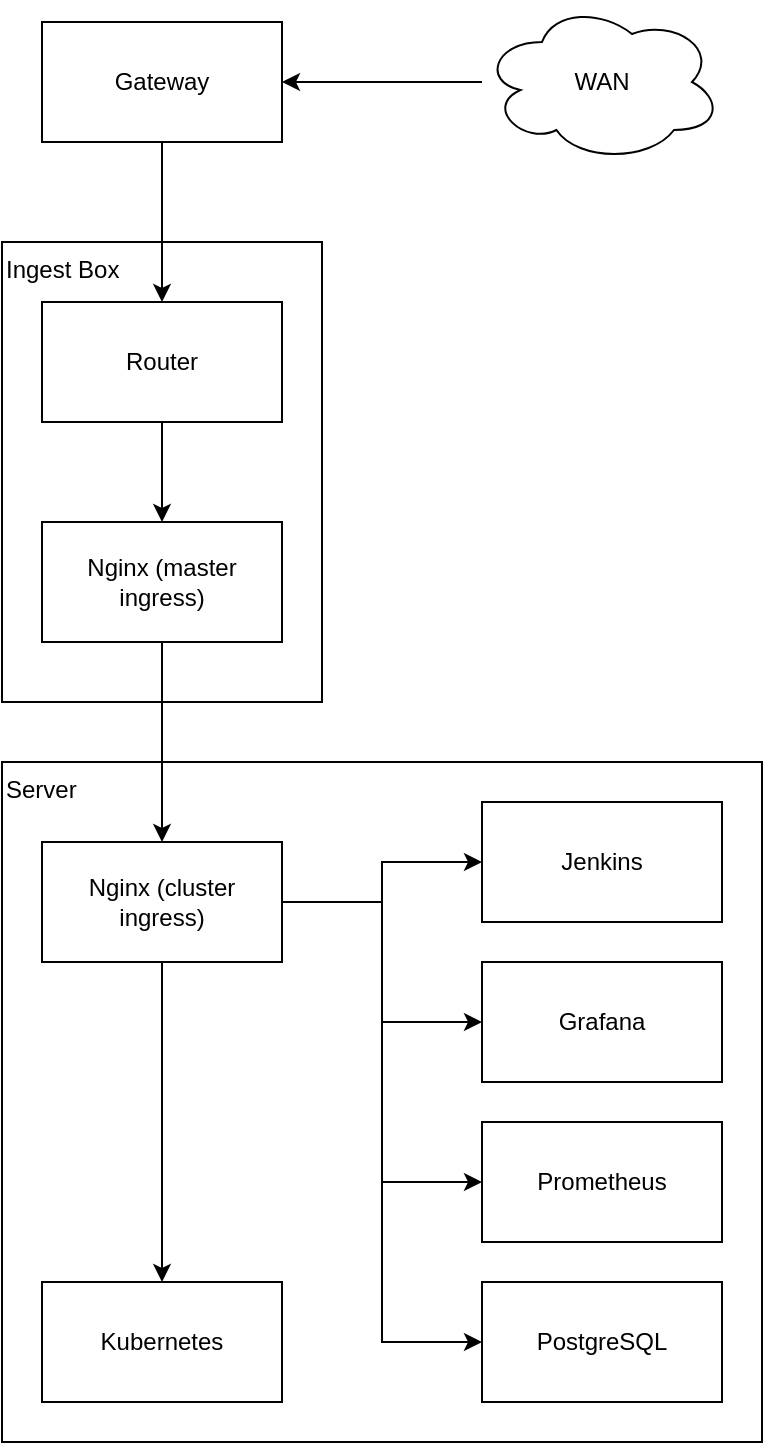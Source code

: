 <mxfile version="26.1.1">
  <diagram name="Page-1" id="7zDB3nnWKuXRboTSVOsj">
    <mxGraphModel dx="1195" dy="685" grid="1" gridSize="10" guides="1" tooltips="1" connect="1" arrows="1" fold="1" page="1" pageScale="1" pageWidth="850" pageHeight="1100" math="0" shadow="0">
      <root>
        <mxCell id="0" />
        <mxCell id="1" parent="0" />
        <mxCell id="CtXaImeG_Hmy869pqJIJ-9" value="&lt;div align=&quot;left&quot;&gt;Server&lt;/div&gt;" style="rounded=0;whiteSpace=wrap;html=1;align=left;verticalAlign=top;" vertex="1" parent="1">
          <mxGeometry x="260" y="670" width="380" height="340" as="geometry" />
        </mxCell>
        <mxCell id="CtXaImeG_Hmy869pqJIJ-6" value="&lt;div align=&quot;left&quot;&gt;Ingest Box&lt;/div&gt;" style="rounded=0;whiteSpace=wrap;html=1;align=left;verticalAlign=top;" vertex="1" parent="1">
          <mxGeometry x="260" y="410" width="160" height="230" as="geometry" />
        </mxCell>
        <mxCell id="CtXaImeG_Hmy869pqJIJ-3" value="" style="edgeStyle=orthogonalEdgeStyle;rounded=0;orthogonalLoop=1;jettySize=auto;html=1;" edge="1" parent="1" source="CtXaImeG_Hmy869pqJIJ-1" target="CtXaImeG_Hmy869pqJIJ-2">
          <mxGeometry relative="1" as="geometry" />
        </mxCell>
        <mxCell id="CtXaImeG_Hmy869pqJIJ-1" value="WAN" style="ellipse;shape=cloud;whiteSpace=wrap;html=1;" vertex="1" parent="1">
          <mxGeometry x="500" y="290" width="120" height="80" as="geometry" />
        </mxCell>
        <mxCell id="CtXaImeG_Hmy869pqJIJ-5" value="" style="edgeStyle=orthogonalEdgeStyle;rounded=0;orthogonalLoop=1;jettySize=auto;html=1;" edge="1" parent="1" source="CtXaImeG_Hmy869pqJIJ-2" target="CtXaImeG_Hmy869pqJIJ-4">
          <mxGeometry relative="1" as="geometry" />
        </mxCell>
        <mxCell id="CtXaImeG_Hmy869pqJIJ-2" value="Gateway" style="whiteSpace=wrap;html=1;" vertex="1" parent="1">
          <mxGeometry x="280" y="300" width="120" height="60" as="geometry" />
        </mxCell>
        <mxCell id="CtXaImeG_Hmy869pqJIJ-8" value="" style="edgeStyle=orthogonalEdgeStyle;rounded=0;orthogonalLoop=1;jettySize=auto;html=1;" edge="1" parent="1" source="CtXaImeG_Hmy869pqJIJ-4" target="CtXaImeG_Hmy869pqJIJ-7">
          <mxGeometry relative="1" as="geometry" />
        </mxCell>
        <mxCell id="CtXaImeG_Hmy869pqJIJ-4" value="Router" style="whiteSpace=wrap;html=1;" vertex="1" parent="1">
          <mxGeometry x="280" y="440" width="120" height="60" as="geometry" />
        </mxCell>
        <mxCell id="CtXaImeG_Hmy869pqJIJ-7" value="Nginx (master ingress)" style="rounded=0;whiteSpace=wrap;html=1;" vertex="1" parent="1">
          <mxGeometry x="280" y="550" width="120" height="60" as="geometry" />
        </mxCell>
        <mxCell id="CtXaImeG_Hmy869pqJIJ-13" value="" style="edgeStyle=orthogonalEdgeStyle;rounded=0;orthogonalLoop=1;jettySize=auto;html=1;" edge="1" parent="1" source="CtXaImeG_Hmy869pqJIJ-10" target="CtXaImeG_Hmy869pqJIJ-12">
          <mxGeometry relative="1" as="geometry" />
        </mxCell>
        <mxCell id="CtXaImeG_Hmy869pqJIJ-15" value="" style="edgeStyle=orthogonalEdgeStyle;rounded=0;orthogonalLoop=1;jettySize=auto;html=1;" edge="1" parent="1" source="CtXaImeG_Hmy869pqJIJ-10" target="CtXaImeG_Hmy869pqJIJ-14">
          <mxGeometry relative="1" as="geometry" />
        </mxCell>
        <mxCell id="CtXaImeG_Hmy869pqJIJ-17" style="edgeStyle=orthogonalEdgeStyle;rounded=0;orthogonalLoop=1;jettySize=auto;html=1;entryX=0;entryY=0.5;entryDx=0;entryDy=0;" edge="1" parent="1" source="CtXaImeG_Hmy869pqJIJ-10" target="CtXaImeG_Hmy869pqJIJ-16">
          <mxGeometry relative="1" as="geometry" />
        </mxCell>
        <mxCell id="CtXaImeG_Hmy869pqJIJ-19" style="edgeStyle=orthogonalEdgeStyle;rounded=0;orthogonalLoop=1;jettySize=auto;html=1;entryX=0;entryY=0.5;entryDx=0;entryDy=0;" edge="1" parent="1" source="CtXaImeG_Hmy869pqJIJ-10" target="CtXaImeG_Hmy869pqJIJ-18">
          <mxGeometry relative="1" as="geometry" />
        </mxCell>
        <mxCell id="CtXaImeG_Hmy869pqJIJ-21" style="edgeStyle=orthogonalEdgeStyle;rounded=0;orthogonalLoop=1;jettySize=auto;html=1;entryX=0;entryY=0.5;entryDx=0;entryDy=0;" edge="1" parent="1" source="CtXaImeG_Hmy869pqJIJ-10" target="CtXaImeG_Hmy869pqJIJ-20">
          <mxGeometry relative="1" as="geometry" />
        </mxCell>
        <mxCell id="CtXaImeG_Hmy869pqJIJ-10" value="Nginx (cluster ingress)" style="rounded=0;whiteSpace=wrap;html=1;" vertex="1" parent="1">
          <mxGeometry x="280" y="710" width="120" height="60" as="geometry" />
        </mxCell>
        <mxCell id="CtXaImeG_Hmy869pqJIJ-11" style="edgeStyle=orthogonalEdgeStyle;rounded=0;orthogonalLoop=1;jettySize=auto;html=1;entryX=0.5;entryY=0;entryDx=0;entryDy=0;" edge="1" parent="1" source="CtXaImeG_Hmy869pqJIJ-7" target="CtXaImeG_Hmy869pqJIJ-10">
          <mxGeometry relative="1" as="geometry" />
        </mxCell>
        <mxCell id="CtXaImeG_Hmy869pqJIJ-12" value="Jenkins" style="whiteSpace=wrap;html=1;rounded=0;" vertex="1" parent="1">
          <mxGeometry x="500" y="690" width="120" height="60" as="geometry" />
        </mxCell>
        <mxCell id="CtXaImeG_Hmy869pqJIJ-14" value="Kubernetes" style="whiteSpace=wrap;html=1;rounded=0;" vertex="1" parent="1">
          <mxGeometry x="280" y="930" width="120" height="60" as="geometry" />
        </mxCell>
        <mxCell id="CtXaImeG_Hmy869pqJIJ-16" value="Grafana" style="rounded=0;whiteSpace=wrap;html=1;" vertex="1" parent="1">
          <mxGeometry x="500" y="770" width="120" height="60" as="geometry" />
        </mxCell>
        <mxCell id="CtXaImeG_Hmy869pqJIJ-18" value="Prometheus" style="rounded=0;whiteSpace=wrap;html=1;" vertex="1" parent="1">
          <mxGeometry x="500" y="850" width="120" height="60" as="geometry" />
        </mxCell>
        <mxCell id="CtXaImeG_Hmy869pqJIJ-20" value="PostgreSQL" style="rounded=0;whiteSpace=wrap;html=1;" vertex="1" parent="1">
          <mxGeometry x="500" y="930" width="120" height="60" as="geometry" />
        </mxCell>
      </root>
    </mxGraphModel>
  </diagram>
</mxfile>
